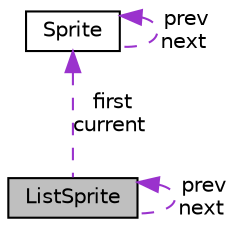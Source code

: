 digraph "ListSprite"
{
  edge [fontname="Helvetica",fontsize="10",labelfontname="Helvetica",labelfontsize="10"];
  node [fontname="Helvetica",fontsize="10",shape=record];
  Node1 [label="ListSprite",height=0.2,width=0.4,color="black", fillcolor="grey75", style="filled", fontcolor="black"];
  Node2 -> Node1 [dir="back",color="darkorchid3",fontsize="10",style="dashed",label=" first\ncurrent" ];
  Node2 [label="Sprite",height=0.2,width=0.4,color="black", fillcolor="white", style="filled",URL="$structSprite.html",tooltip="informations about a step of an animation "];
  Node2 -> Node2 [dir="back",color="darkorchid3",fontsize="10",style="dashed",label=" prev\nnext" ];
  Node1 -> Node1 [dir="back",color="darkorchid3",fontsize="10",style="dashed",label=" prev\nnext" ];
}
